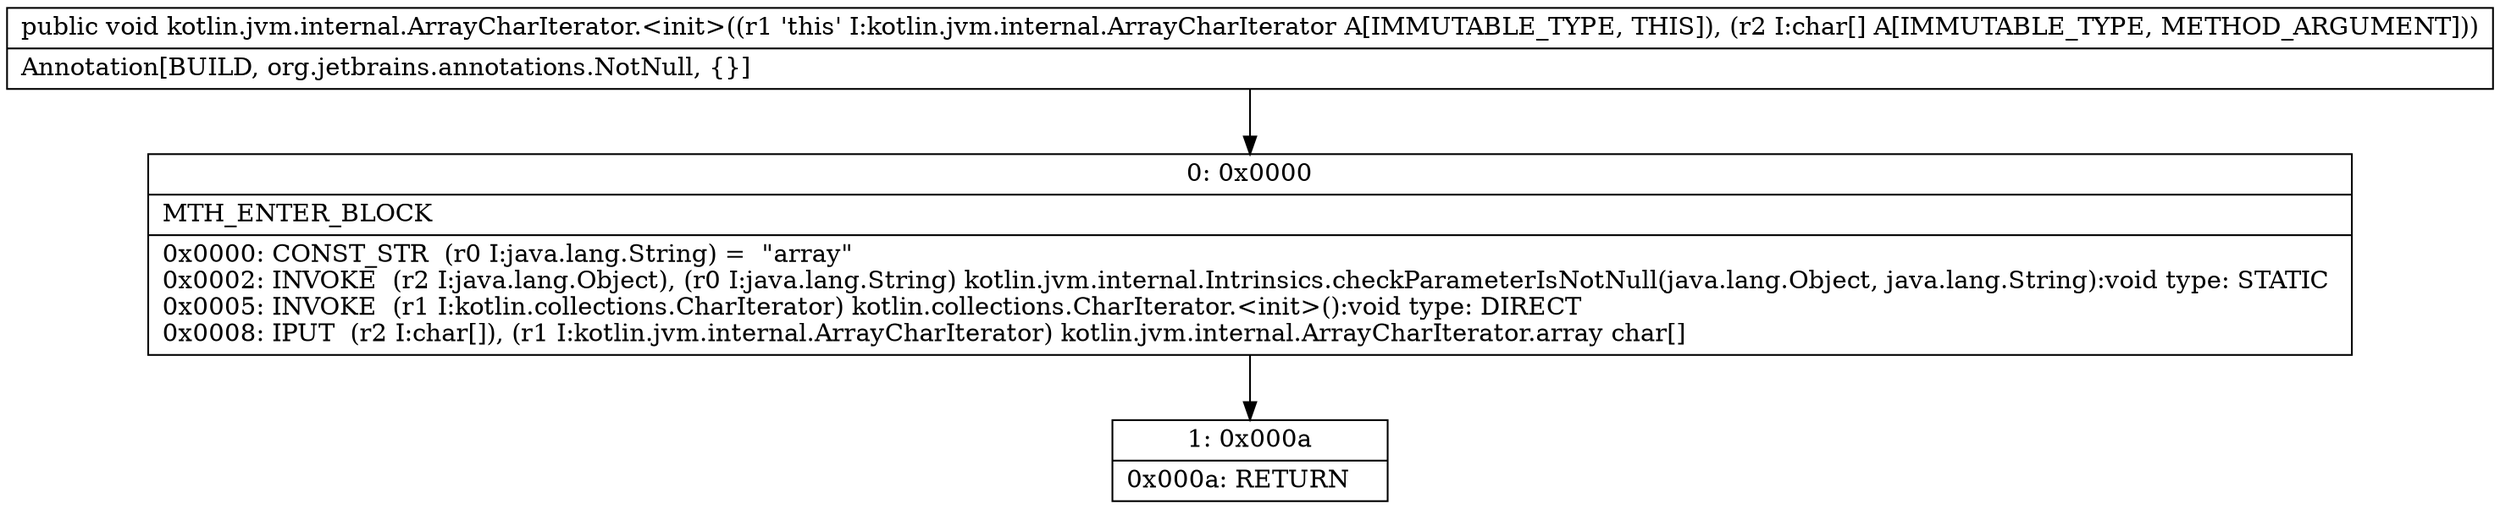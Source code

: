 digraph "CFG forkotlin.jvm.internal.ArrayCharIterator.\<init\>([C)V" {
Node_0 [shape=record,label="{0\:\ 0x0000|MTH_ENTER_BLOCK\l|0x0000: CONST_STR  (r0 I:java.lang.String) =  \"array\" \l0x0002: INVOKE  (r2 I:java.lang.Object), (r0 I:java.lang.String) kotlin.jvm.internal.Intrinsics.checkParameterIsNotNull(java.lang.Object, java.lang.String):void type: STATIC \l0x0005: INVOKE  (r1 I:kotlin.collections.CharIterator) kotlin.collections.CharIterator.\<init\>():void type: DIRECT \l0x0008: IPUT  (r2 I:char[]), (r1 I:kotlin.jvm.internal.ArrayCharIterator) kotlin.jvm.internal.ArrayCharIterator.array char[] \l}"];
Node_1 [shape=record,label="{1\:\ 0x000a|0x000a: RETURN   \l}"];
MethodNode[shape=record,label="{public void kotlin.jvm.internal.ArrayCharIterator.\<init\>((r1 'this' I:kotlin.jvm.internal.ArrayCharIterator A[IMMUTABLE_TYPE, THIS]), (r2 I:char[] A[IMMUTABLE_TYPE, METHOD_ARGUMENT]))  | Annotation[BUILD, org.jetbrains.annotations.NotNull, \{\}]\l}"];
MethodNode -> Node_0;
Node_0 -> Node_1;
}

